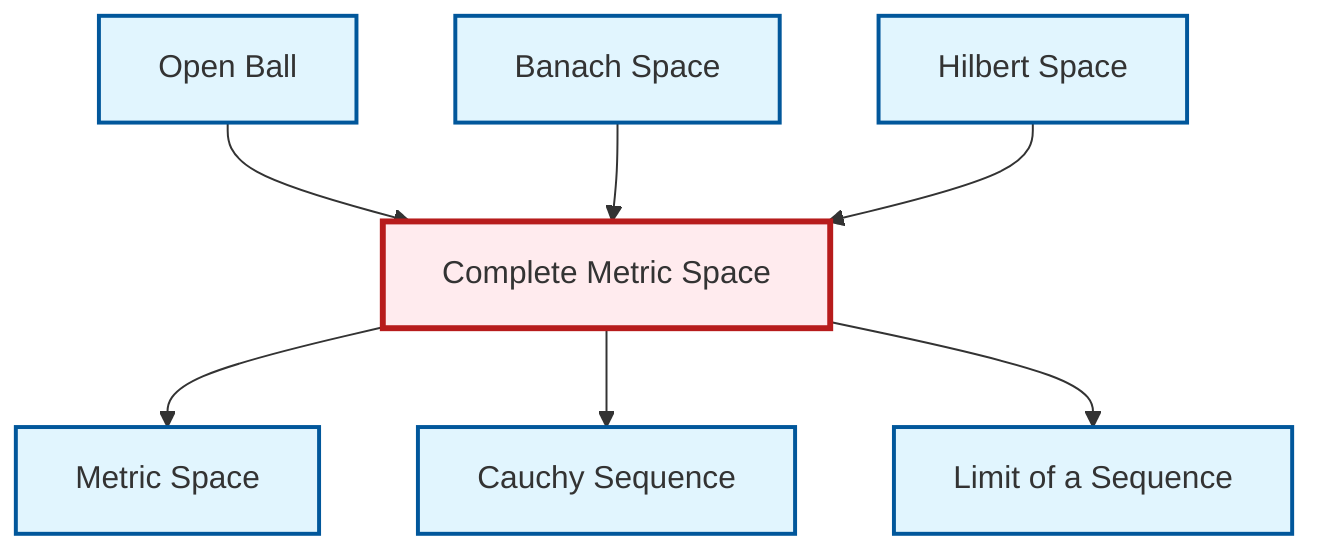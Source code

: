 graph TD
    classDef definition fill:#e1f5fe,stroke:#01579b,stroke-width:2px
    classDef theorem fill:#f3e5f5,stroke:#4a148c,stroke-width:2px
    classDef axiom fill:#fff3e0,stroke:#e65100,stroke-width:2px
    classDef example fill:#e8f5e9,stroke:#1b5e20,stroke-width:2px
    classDef current fill:#ffebee,stroke:#b71c1c,stroke-width:3px
    def-open-ball["Open Ball"]:::definition
    def-hilbert-space["Hilbert Space"]:::definition
    def-banach-space["Banach Space"]:::definition
    def-cauchy-sequence["Cauchy Sequence"]:::definition
    def-metric-space["Metric Space"]:::definition
    def-complete-metric-space["Complete Metric Space"]:::definition
    def-limit["Limit of a Sequence"]:::definition
    def-open-ball --> def-complete-metric-space
    def-complete-metric-space --> def-metric-space
    def-banach-space --> def-complete-metric-space
    def-hilbert-space --> def-complete-metric-space
    def-complete-metric-space --> def-cauchy-sequence
    def-complete-metric-space --> def-limit
    class def-complete-metric-space current
